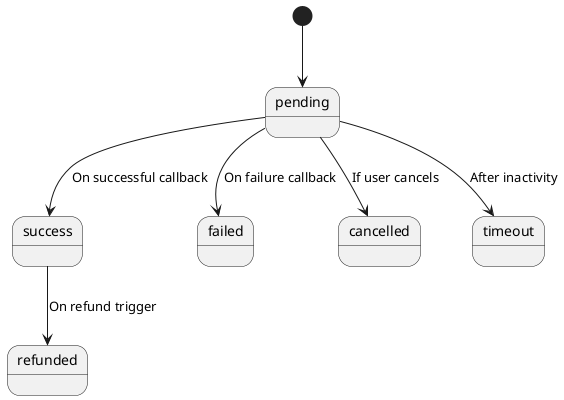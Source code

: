 @startuml PaymentStateDiagram
[*] --> pending
pending --> success : On successful callback
pending --> failed : On failure callback
pending --> cancelled : If user cancels
pending --> timeout : After inactivity
success --> refunded : On refund trigger
@enduml